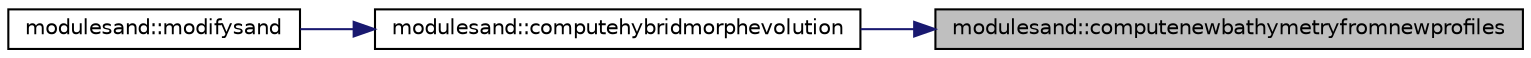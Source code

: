 digraph "modulesand::computenewbathymetryfromnewprofiles"
{
 // LATEX_PDF_SIZE
  edge [fontname="Helvetica",fontsize="10",labelfontname="Helvetica",labelfontsize="10"];
  node [fontname="Helvetica",fontsize="10",shape=record];
  rankdir="RL";
  Node1 [label="modulesand::computenewbathymetryfromnewprofiles",height=0.2,width=0.4,color="black", fillcolor="grey75", style="filled", fontcolor="black",tooltip=" "];
  Node1 -> Node2 [dir="back",color="midnightblue",fontsize="10",style="solid"];
  Node2 [label="modulesand::computehybridmorphevolution",height=0.2,width=0.4,color="black", fillcolor="white", style="filled",URL="$namespacemodulesand.html#ac778a6b170dc738d265d1108248728f3",tooltip=" "];
  Node2 -> Node3 [dir="back",color="midnightblue",fontsize="10",style="solid"];
  Node3 [label="modulesand::modifysand",height=0.2,width=0.4,color="black", fillcolor="white", style="filled",URL="$namespacemodulesand.html#a72127773a460332746476a09b3380e49",tooltip=" "];
}
